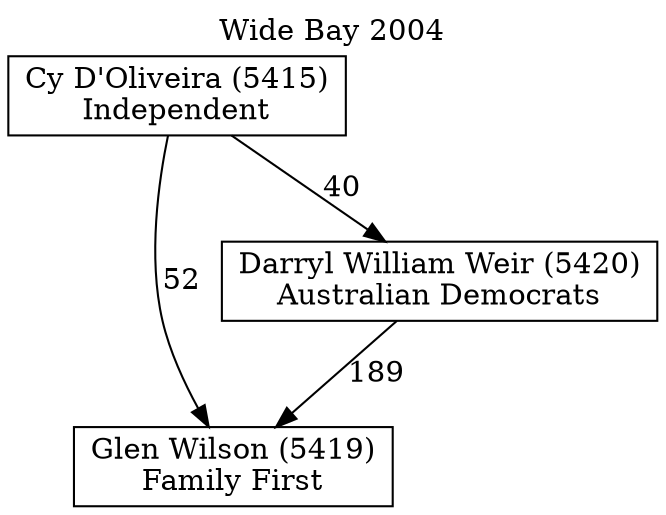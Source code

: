 // House preference flow
digraph "Glen Wilson (5419)_Wide Bay_2004" {
	graph [label="Wide Bay 2004" labelloc=t mclimit=10]
	node [shape=box]
	"Glen Wilson (5419)" [label="Glen Wilson (5419)
Family First"]
	"Darryl William Weir (5420)" [label="Darryl William Weir (5420)
Australian Democrats"]
	"Cy D'Oliveira (5415)" [label="Cy D'Oliveira (5415)
Independent"]
	"Darryl William Weir (5420)" -> "Glen Wilson (5419)" [label=189]
	"Cy D'Oliveira (5415)" -> "Darryl William Weir (5420)" [label=40]
	"Cy D'Oliveira (5415)" -> "Glen Wilson (5419)" [label=52]
}
